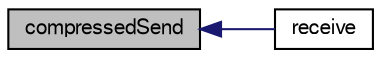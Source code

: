 digraph "compressedSend"
{
  bgcolor="transparent";
  edge [fontname="FreeSans",fontsize="10",labelfontname="FreeSans",labelfontsize="10"];
  node [fontname="FreeSans",fontsize="10",shape=record];
  rankdir="LR";
  Node198 [label="compressedSend",height=0.2,width=0.4,color="black", fillcolor="grey75", style="filled", fontcolor="black"];
  Node198 -> Node199 [dir="back",color="midnightblue",fontsize="10",style="solid",fontname="FreeSans"];
  Node199 [label="receive",height=0.2,width=0.4,color="black",URL="$a26862.html#a4c68ad2375022a8e0a553ecacf815a96"];
}
